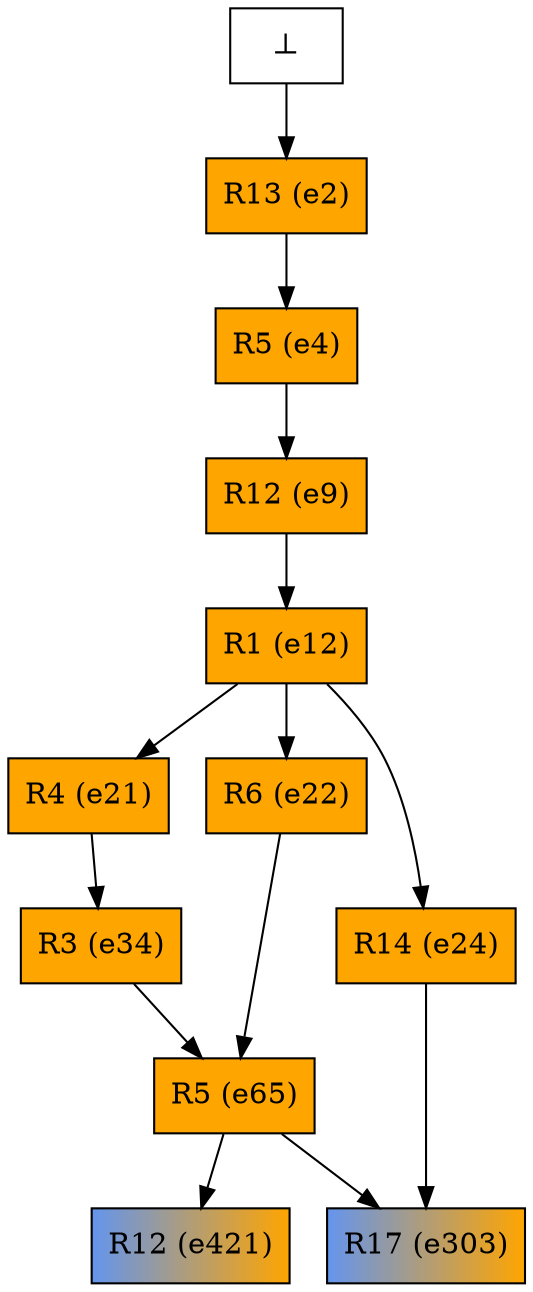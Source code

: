 digraph test {
  e2 -> e4;
  e4 -> e9;
  e9 -> e12;
  e12 -> e21;
  e12 -> e22;
  e12 -> e24;
  e21 -> e34;
  e22 -> e65;
  e34 -> e65;
  e24 -> e303;
  e65 -> e303;
  e65 -> e421;
  e0 -> e2;
  e2 [color="black" fillcolor="orange:orange" label="R13 (e2)" shape=box style=filled];
  e4 [color="black" fillcolor="orange:orange" label="R5 (e4)" shape=box style=filled];
  e9 [color="black" fillcolor="orange:orange" label="R12 (e9)" shape=box style=filled];
  e12 [color="black" fillcolor="orange:orange" label="R1 (e12)" shape=box style=filled];
  e21 [color="black" fillcolor="orange:orange" label="R4 (e21)" shape=box style=filled];
  e22 [color="black" fillcolor="orange:orange" label="R6 (e22)" shape=box style=filled];
  e24 [color="black" fillcolor="orange:orange" label="R14 (e24)" shape=box style=filled];
  e34 [color="black" fillcolor="orange:orange" label="R3 (e34)" shape=box style=filled];
  e65 [color="black" fillcolor="orange:orange" label="R5 (e65)" shape=box style=filled];
  e303 [color="black" fillcolor="cornflowerblue:orange" label="R17 (e303)" shape=box style=filled];
  e421 [color="black" fillcolor="cornflowerblue:orange" label="R12 (e421)" shape=box style=filled];
  e0 [fillcolor="white" label="⊥" shape=box style=filled];
}
